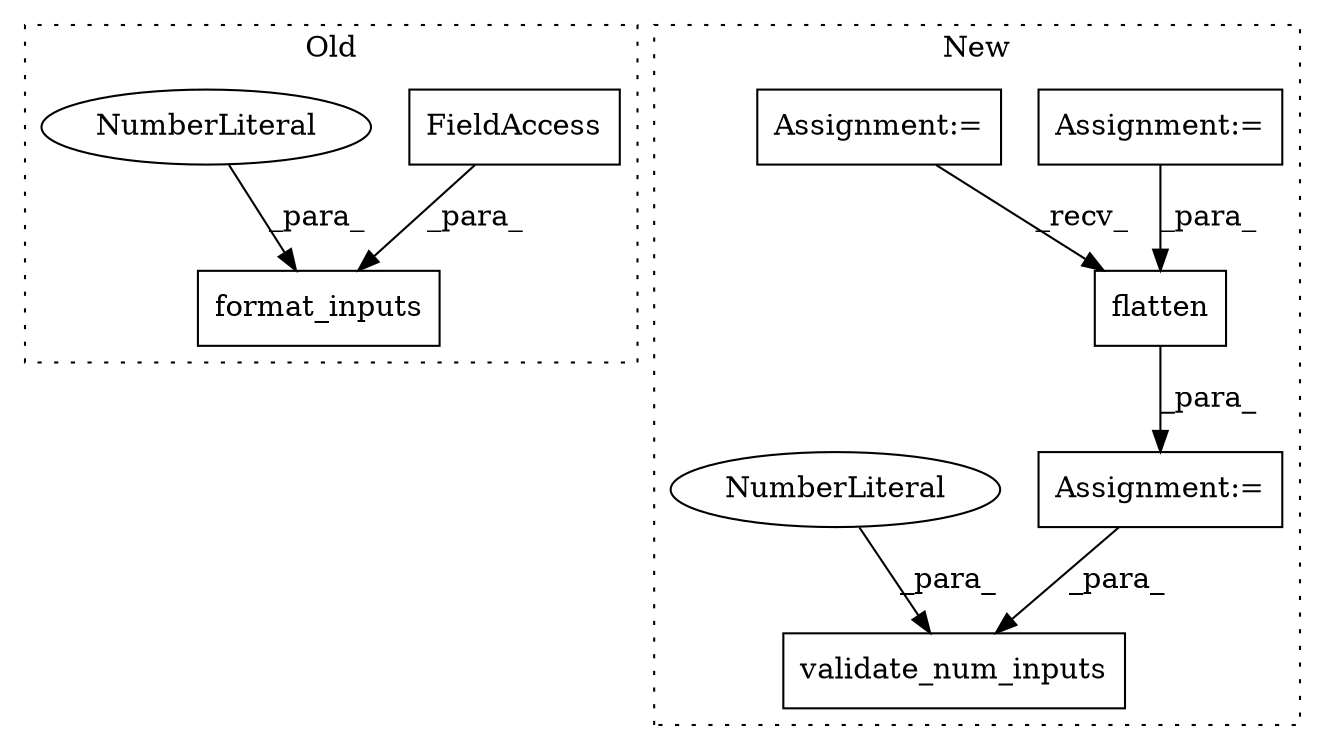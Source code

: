 digraph G {
subgraph cluster0 {
1 [label="format_inputs" a="32" s="1042,1074" l="14,1" shape="box"];
3 [label="FieldAccess" a="22" s="1063" l="9" shape="box"];
4 [label="NumberLiteral" a="34" s="1073" l="1" shape="ellipse"];
label = "Old";
style="dotted";
}
subgraph cluster1 {
2 [label="flatten" a="32" s="1085,1099" l="8,1" shape="box"];
5 [label="Assignment:=" a="7" s="984" l="6" shape="box"];
6 [label="Assignment:=" a="7" s="1079" l="1" shape="box"];
7 [label="Assignment:=" a="7" s="1063" l="4" shape="box"];
8 [label="validate_num_inputs" a="32" s="1112,1140" l="20,1" shape="box"];
9 [label="NumberLiteral" a="34" s="1139" l="1" shape="ellipse"];
label = "New";
style="dotted";
}
2 -> 6 [label="_para_"];
3 -> 1 [label="_para_"];
4 -> 1 [label="_para_"];
5 -> 2 [label="_para_"];
6 -> 8 [label="_para_"];
7 -> 2 [label="_recv_"];
9 -> 8 [label="_para_"];
}